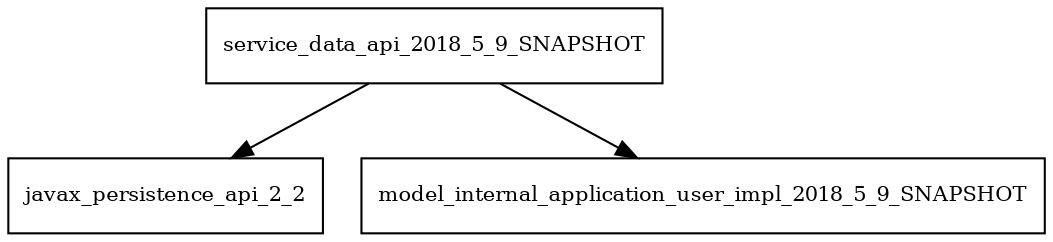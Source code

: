 digraph service_data_api_2018_5_9_SNAPSHOT_dependencies {
  node [shape = box, fontsize=10.0];
  service_data_api_2018_5_9_SNAPSHOT -> javax_persistence_api_2_2;
  service_data_api_2018_5_9_SNAPSHOT -> model_internal_application_user_impl_2018_5_9_SNAPSHOT;
}
